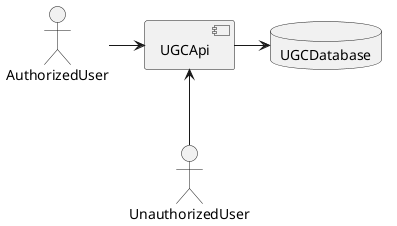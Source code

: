 @startuml
skinparam componentStyle uml2
actor AuthorizedUser
actor UnauthorizedUser
component UGCApi
database UGCDatabase


AuthorizedUser -> UGCApi
UGCApi -> UGCDatabase
UnauthorizedUser -up-> UGCApi
@enduml